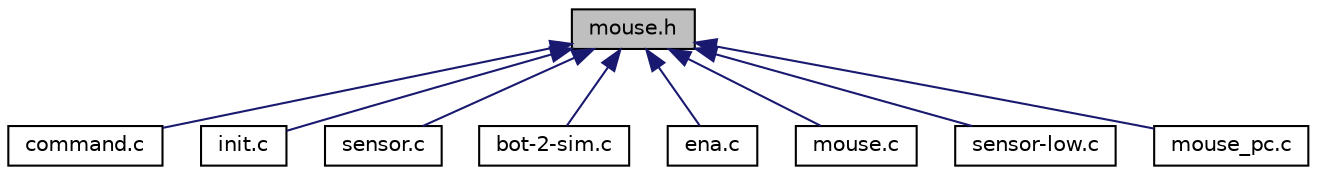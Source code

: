 digraph G
{
  edge [fontname="Helvetica",fontsize="10",labelfontname="Helvetica",labelfontsize="10"];
  node [fontname="Helvetica",fontsize="10",shape=record];
  Node1 [label="mouse.h",height=0.2,width=0.4,color="black", fillcolor="grey75", style="filled" fontcolor="black"];
  Node1 -> Node2 [dir="back",color="midnightblue",fontsize="10",style="solid",fontname="Helvetica"];
  Node2 [label="command.c",height=0.2,width=0.4,color="black", fillcolor="white", style="filled",URL="$command_8c.html",tooltip="Kommando-Management."];
  Node1 -> Node3 [dir="back",color="midnightblue",fontsize="10",style="solid",fontname="Helvetica"];
  Node3 [label="init.c",height=0.2,width=0.4,color="black", fillcolor="white", style="filled",URL="$init_8c.html",tooltip="Initialisierungsroutinen."];
  Node1 -> Node4 [dir="back",color="midnightblue",fontsize="10",style="solid",fontname="Helvetica"];
  Node4 [label="sensor.c",height=0.2,width=0.4,color="black", fillcolor="white", style="filled",URL="$sensor_8c.html",tooltip="Architekturunabhaengiger Teil der Sensorsteuerung."];
  Node1 -> Node5 [dir="back",color="midnightblue",fontsize="10",style="solid",fontname="Helvetica"];
  Node5 [label="bot-2-sim.c",height=0.2,width=0.4,color="black", fillcolor="white", style="filled",URL="$bot-2-sim_8c.html",tooltip="Verbindung zwischen c&#39;t-Bot und c&#39;t-Sim."];
  Node1 -> Node6 [dir="back",color="midnightblue",fontsize="10",style="solid",fontname="Helvetica"];
  Node6 [label="ena.c",height=0.2,width=0.4,color="black", fillcolor="white", style="filled",URL="$ena_8c.html",tooltip="Routinen zur Steuerung der Enable-Leitungen."];
  Node1 -> Node7 [dir="back",color="midnightblue",fontsize="10",style="solid",fontname="Helvetica"];
  Node7 [label="mouse.c",height=0.2,width=0.4,color="black", fillcolor="white", style="filled",URL="$mouse_8c.html",tooltip="Routinen fuer die Ansteuerung eines opt. Maussensors."];
  Node1 -> Node8 [dir="back",color="midnightblue",fontsize="10",style="solid",fontname="Helvetica"];
  Node8 [label="sensor-low.c",height=0.2,width=0.4,color="black", fillcolor="white", style="filled",URL="$sensor-low_8c.html",tooltip="Low-Level Routinen fuer die Sensor Steuerung des c&#39;t-Bots."];
  Node1 -> Node9 [dir="back",color="midnightblue",fontsize="10",style="solid",fontname="Helvetica"];
  Node9 [label="mouse_pc.c",height=0.2,width=0.4,color="black", fillcolor="white", style="filled",URL="$mouse__pc_8c.html",tooltip="Routinen fuer die Ansteuerung eines opt. Maussensors."];
}
